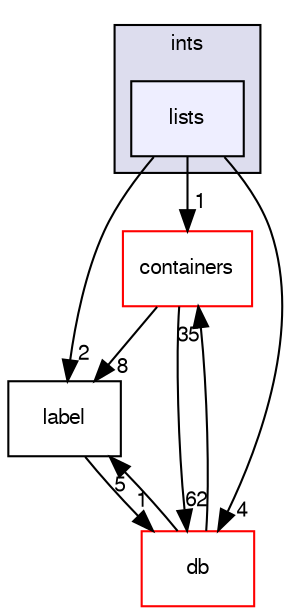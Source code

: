 digraph "src/OpenFOAM/primitives/ints/lists" {
  bgcolor=transparent;
  compound=true
  node [ fontsize="10", fontname="FreeSans"];
  edge [ labelfontsize="10", labelfontname="FreeSans"];
  subgraph clusterdir_086c067a0e64eeb439d30ae0c44248d8 {
    graph [ bgcolor="#ddddee", pencolor="black", label="ints" fontname="FreeSans", fontsize="10", URL="dir_086c067a0e64eeb439d30ae0c44248d8.html"]
  dir_cad78e4ebccc5e0698398cf8e2900993 [shape=box, label="lists", style="filled", fillcolor="#eeeeff", pencolor="black", URL="dir_cad78e4ebccc5e0698398cf8e2900993.html"];
  }
  dir_19d0872053bde092be81d7fe3f56cbf7 [shape=box label="containers" color="red" URL="dir_19d0872053bde092be81d7fe3f56cbf7.html"];
  dir_2302b517842d451d321aaa19c73aa23e [shape=box label="label" URL="dir_2302b517842d451d321aaa19c73aa23e.html"];
  dir_63c634f7a7cfd679ac26c67fb30fc32f [shape=box label="db" color="red" URL="dir_63c634f7a7cfd679ac26c67fb30fc32f.html"];
  dir_19d0872053bde092be81d7fe3f56cbf7->dir_2302b517842d451d321aaa19c73aa23e [headlabel="8", labeldistance=1.5 headhref="dir_001711_002165.html"];
  dir_19d0872053bde092be81d7fe3f56cbf7->dir_63c634f7a7cfd679ac26c67fb30fc32f [headlabel="62", labeldistance=1.5 headhref="dir_001711_001761.html"];
  dir_2302b517842d451d321aaa19c73aa23e->dir_63c634f7a7cfd679ac26c67fb30fc32f [headlabel="1", labeldistance=1.5 headhref="dir_002165_001761.html"];
  dir_cad78e4ebccc5e0698398cf8e2900993->dir_19d0872053bde092be81d7fe3f56cbf7 [headlabel="1", labeldistance=1.5 headhref="dir_002166_001711.html"];
  dir_cad78e4ebccc5e0698398cf8e2900993->dir_2302b517842d451d321aaa19c73aa23e [headlabel="2", labeldistance=1.5 headhref="dir_002166_002165.html"];
  dir_cad78e4ebccc5e0698398cf8e2900993->dir_63c634f7a7cfd679ac26c67fb30fc32f [headlabel="4", labeldistance=1.5 headhref="dir_002166_001761.html"];
  dir_63c634f7a7cfd679ac26c67fb30fc32f->dir_19d0872053bde092be81d7fe3f56cbf7 [headlabel="35", labeldistance=1.5 headhref="dir_001761_001711.html"];
  dir_63c634f7a7cfd679ac26c67fb30fc32f->dir_2302b517842d451d321aaa19c73aa23e [headlabel="5", labeldistance=1.5 headhref="dir_001761_002165.html"];
}
